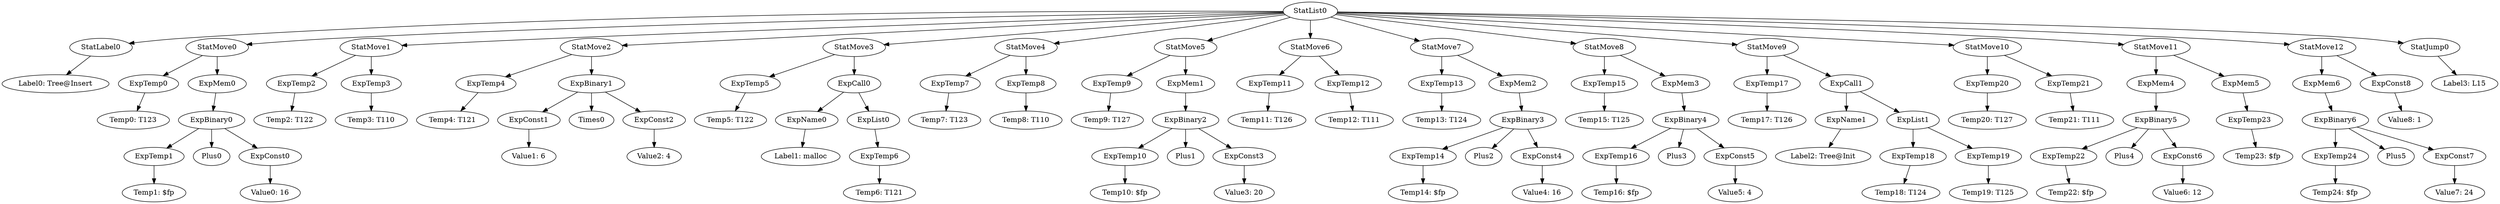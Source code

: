 digraph {
	ordering = out;
	ExpConst7 -> "Value7: 24";
	ExpMem6 -> ExpBinary6;
	ExpTemp24 -> "Temp24: $fp";
	StatMove11 -> ExpMem4;
	StatMove11 -> ExpMem5;
	ExpMem4 -> ExpBinary5;
	ExpBinary5 -> ExpTemp22;
	ExpBinary5 -> Plus4;
	ExpBinary5 -> ExpConst6;
	StatMove10 -> ExpTemp20;
	StatMove10 -> ExpTemp21;
	ExpTemp20 -> "Temp20: T127";
	StatJump0 -> "Label3: L15";
	ExpCall1 -> ExpName1;
	ExpCall1 -> ExpList1;
	StatMove9 -> ExpTemp17;
	StatMove9 -> ExpCall1;
	ExpTemp21 -> "Temp21: T111";
	ExpTemp17 -> "Temp17: T126";
	ExpList0 -> ExpTemp6;
	ExpName1 -> "Label2: Tree@Init";
	ExpTemp15 -> "Temp15: T125";
	ExpName0 -> "Label1: malloc";
	ExpTemp22 -> "Temp22: $fp";
	StatMove3 -> ExpTemp5;
	StatMove3 -> ExpCall0;
	ExpTemp11 -> "Temp11: T126";
	ExpTemp5 -> "Temp5: T122";
	ExpTemp1 -> "Temp1: $fp";
	ExpTemp14 -> "Temp14: $fp";
	ExpCall0 -> ExpName0;
	ExpCall0 -> ExpList0;
	ExpTemp4 -> "Temp4: T121";
	ExpTemp3 -> "Temp3: T110";
	ExpTemp23 -> "Temp23: $fp";
	ExpBinary0 -> ExpTemp1;
	ExpBinary0 -> Plus0;
	ExpBinary0 -> ExpConst0;
	ExpMem2 -> ExpBinary3;
	ExpTemp12 -> "Temp12: T111";
	ExpTemp7 -> "Temp7: T123";
	ExpTemp0 -> "Temp0: T123";
	StatList0 -> StatLabel0;
	StatList0 -> StatMove0;
	StatList0 -> StatMove1;
	StatList0 -> StatMove2;
	StatList0 -> StatMove3;
	StatList0 -> StatMove4;
	StatList0 -> StatMove5;
	StatList0 -> StatMove6;
	StatList0 -> StatMove7;
	StatList0 -> StatMove8;
	StatList0 -> StatMove9;
	StatList0 -> StatMove10;
	StatList0 -> StatMove11;
	StatList0 -> StatMove12;
	StatList0 -> StatJump0;
	ExpTemp19 -> "Temp19: T125";
	StatMove2 -> ExpTemp4;
	StatMove2 -> ExpBinary1;
	ExpTemp2 -> "Temp2: T122";
	ExpTemp10 -> "Temp10: $fp";
	ExpList1 -> ExpTemp18;
	ExpList1 -> ExpTemp19;
	ExpBinary1 -> ExpConst1;
	ExpBinary1 -> Times0;
	ExpBinary1 -> ExpConst2;
	ExpMem0 -> ExpBinary0;
	StatMove4 -> ExpTemp7;
	StatMove4 -> ExpTemp8;
	StatMove7 -> ExpTemp13;
	StatMove7 -> ExpMem2;
	ExpConst1 -> "Value1: 6";
	StatMove1 -> ExpTemp2;
	StatMove1 -> ExpTemp3;
	ExpTemp18 -> "Temp18: T124";
	ExpTemp8 -> "Temp8: T110";
	ExpTemp9 -> "Temp9: T127";
	ExpMem5 -> ExpTemp23;
	StatLabel0 -> "Label0: Tree@Insert";
	ExpBinary2 -> ExpTemp10;
	ExpBinary2 -> Plus1;
	ExpBinary2 -> ExpConst3;
	ExpConst3 -> "Value3: 20";
	ExpConst6 -> "Value6: 12";
	ExpMem1 -> ExpBinary2;
	ExpTemp6 -> "Temp6: T121";
	StatMove6 -> ExpTemp11;
	StatMove6 -> ExpTemp12;
	ExpTemp13 -> "Temp13: T124";
	ExpBinary6 -> ExpTemp24;
	ExpBinary6 -> Plus5;
	ExpBinary6 -> ExpConst7;
	ExpTemp16 -> "Temp16: $fp";
	StatMove12 -> ExpMem6;
	StatMove12 -> ExpConst8;
	ExpConst2 -> "Value2: 4";
	ExpBinary3 -> ExpTemp14;
	ExpBinary3 -> Plus2;
	ExpBinary3 -> ExpConst4;
	StatMove5 -> ExpTemp9;
	StatMove5 -> ExpMem1;
	ExpConst5 -> "Value5: 4";
	ExpConst8 -> "Value8: 1";
	ExpConst4 -> "Value4: 16";
	StatMove0 -> ExpTemp0;
	StatMove0 -> ExpMem0;
	StatMove8 -> ExpTemp15;
	StatMove8 -> ExpMem3;
	ExpConst0 -> "Value0: 16";
	ExpBinary4 -> ExpTemp16;
	ExpBinary4 -> Plus3;
	ExpBinary4 -> ExpConst5;
	ExpMem3 -> ExpBinary4;
}

